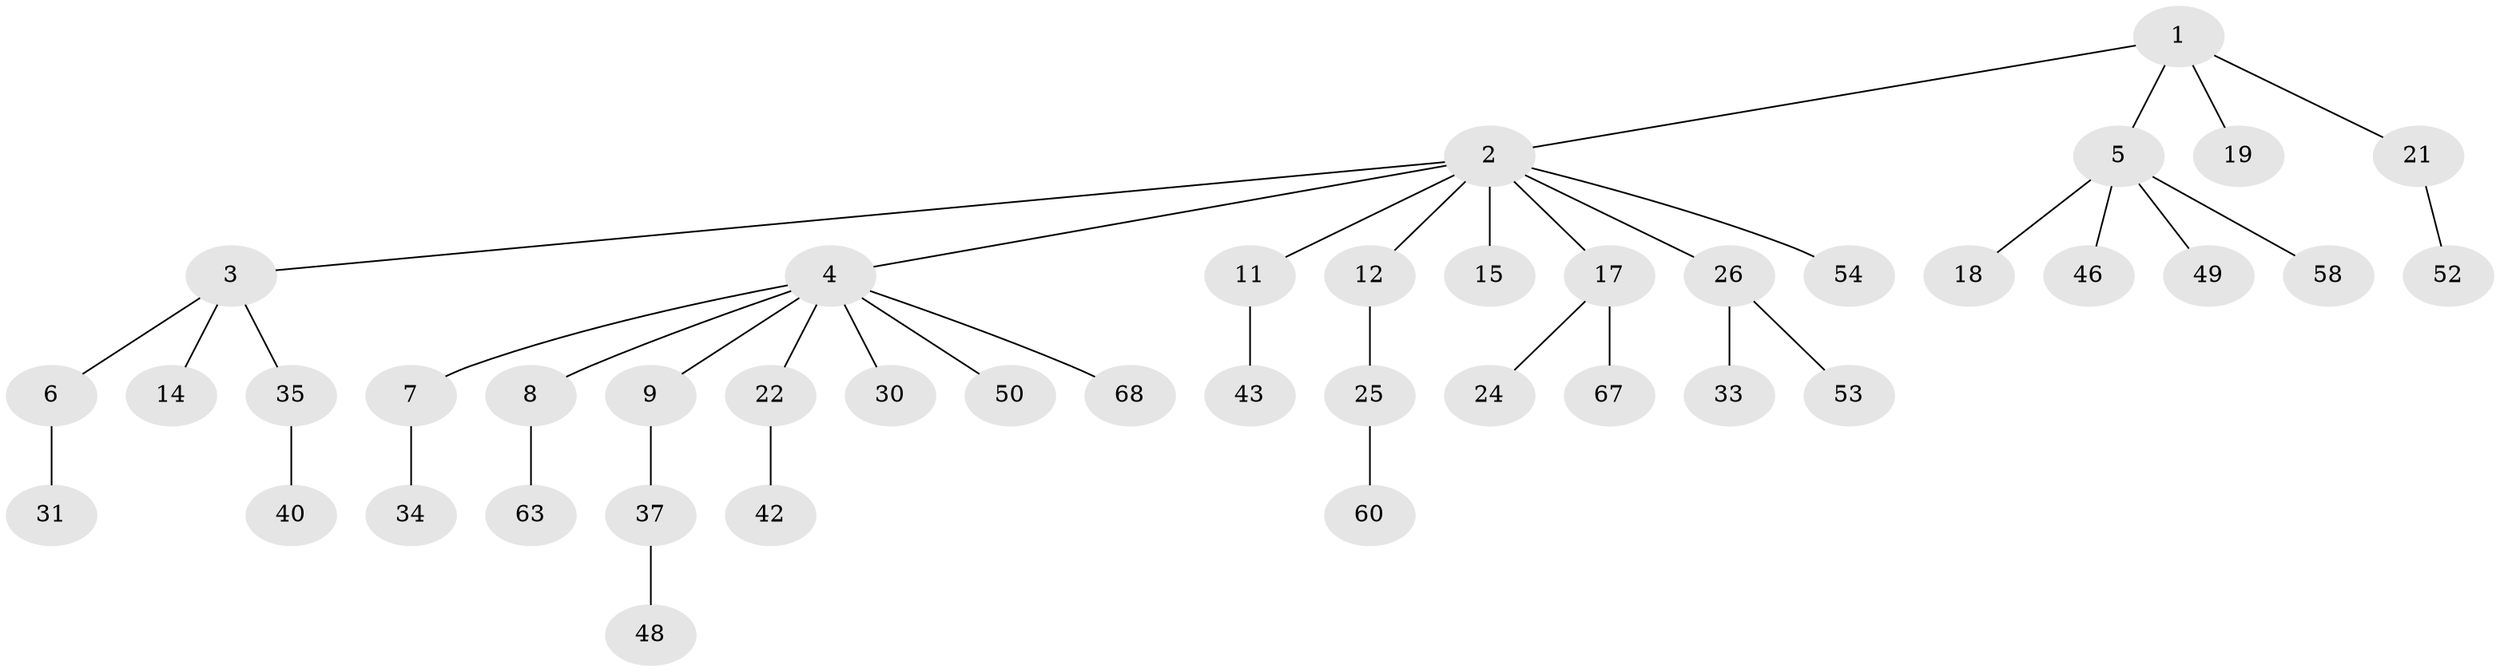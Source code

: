 // original degree distribution, {5: 0.043478260869565216, 7: 0.014492753623188406, 8: 0.014492753623188406, 2: 0.3188405797101449, 3: 0.10144927536231885, 4: 0.028985507246376812, 1: 0.4782608695652174}
// Generated by graph-tools (version 1.1) at 2025/42/03/06/25 10:42:02]
// undirected, 42 vertices, 41 edges
graph export_dot {
graph [start="1"]
  node [color=gray90,style=filled];
  1 [super="+44"];
  2 [super="+10"];
  3 [super="+28"];
  4 [super="+13"];
  5 [super="+29"];
  6 [super="+16"];
  7 [super="+56"];
  8 [super="+47"];
  9 [super="+20"];
  11 [super="+39"];
  12;
  14 [super="+57"];
  15 [super="+23"];
  17 [super="+27"];
  18 [super="+65"];
  19;
  21 [super="+32"];
  22;
  24 [super="+45"];
  25 [super="+69"];
  26 [super="+36"];
  30;
  31;
  33 [super="+38"];
  34;
  35;
  37 [super="+51"];
  40 [super="+41"];
  42 [super="+59"];
  43 [super="+61"];
  46;
  48 [super="+64"];
  49;
  50;
  52;
  53;
  54 [super="+55"];
  58 [super="+62"];
  60;
  63 [super="+66"];
  67;
  68;
  1 -- 2;
  1 -- 5;
  1 -- 19;
  1 -- 21;
  2 -- 3;
  2 -- 4;
  2 -- 12;
  2 -- 26;
  2 -- 54;
  2 -- 17;
  2 -- 11;
  2 -- 15;
  3 -- 6;
  3 -- 14;
  3 -- 35;
  4 -- 7;
  4 -- 8;
  4 -- 9;
  4 -- 22;
  4 -- 50;
  4 -- 68;
  4 -- 30;
  5 -- 18;
  5 -- 46;
  5 -- 49;
  5 -- 58;
  6 -- 31;
  7 -- 34;
  8 -- 63;
  9 -- 37;
  11 -- 43;
  12 -- 25;
  17 -- 24;
  17 -- 67;
  21 -- 52;
  22 -- 42;
  25 -- 60;
  26 -- 33;
  26 -- 53;
  35 -- 40;
  37 -- 48;
}
